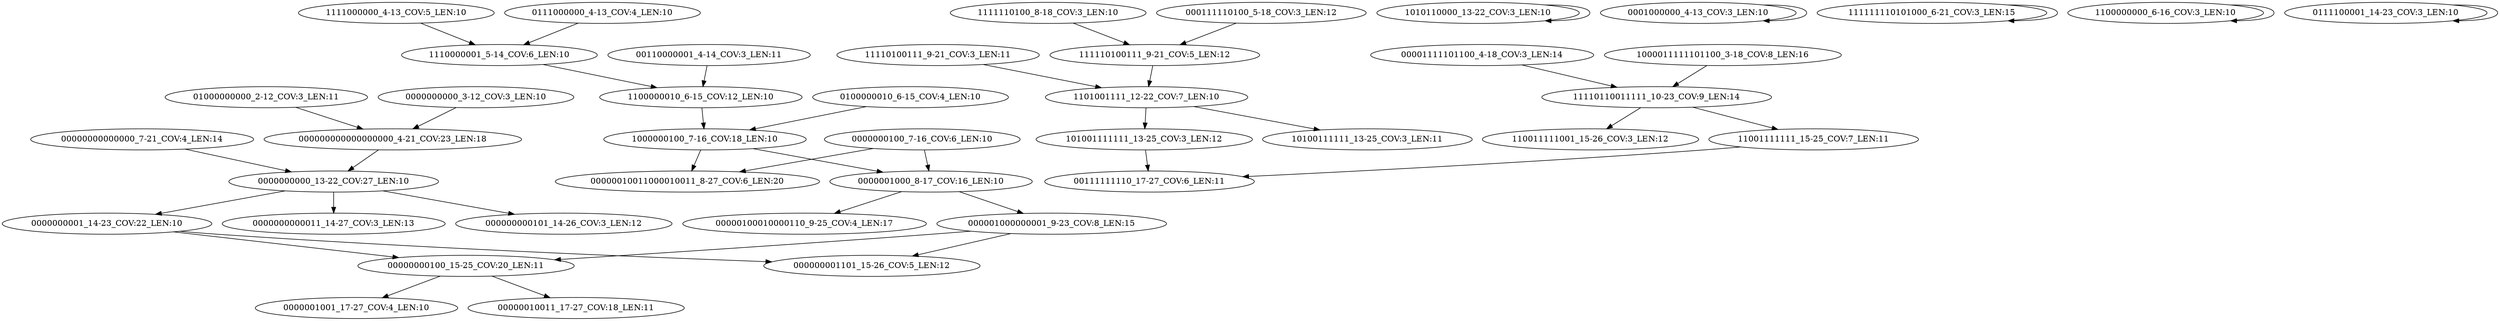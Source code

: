 digraph G {
    "0000000000_13-22_COV:27_LEN:10" -> "000000000101_14-26_COV:3_LEN:12";
    "0000000000_13-22_COV:27_LEN:10" -> "0000000000011_14-27_COV:3_LEN:13";
    "0000000000_13-22_COV:27_LEN:10" -> "0000000001_14-23_COV:22_LEN:10";
    "1111000000_4-13_COV:5_LEN:10" -> "1110000001_5-14_COV:6_LEN:10";
    "1000000100_7-16_COV:18_LEN:10" -> "00000010011000010011_8-27_COV:6_LEN:20";
    "1000000100_7-16_COV:18_LEN:10" -> "0000001000_8-17_COV:16_LEN:10";
    "00000000000000_7-21_COV:4_LEN:14" -> "0000000000_13-22_COV:27_LEN:10";
    "1100000010_6-15_COV:12_LEN:10" -> "1000000100_7-16_COV:18_LEN:10";
    "01000000000_2-12_COV:3_LEN:11" -> "000000000000000000_4-21_COV:23_LEN:18";
    "0000000000_3-12_COV:3_LEN:10" -> "000000000000000000_4-21_COV:23_LEN:18";
    "0100000010_6-15_COV:4_LEN:10" -> "1000000100_7-16_COV:18_LEN:10";
    "11110100111_9-21_COV:3_LEN:11" -> "1101001111_12-22_COV:7_LEN:10";
    "00001111101100_4-18_COV:3_LEN:14" -> "11110110011111_10-23_COV:9_LEN:14";
    "000001000000001_9-23_COV:8_LEN:15" -> "00000000100_15-25_COV:20_LEN:11";
    "000001000000001_9-23_COV:8_LEN:15" -> "000000001101_15-26_COV:5_LEN:12";
    "0111000000_4-13_COV:4_LEN:10" -> "1110000001_5-14_COV:6_LEN:10";
    "1010110000_13-22_COV:3_LEN:10" -> "1010110000_13-22_COV:3_LEN:10";
    "111110100111_9-21_COV:5_LEN:12" -> "1101001111_12-22_COV:7_LEN:10";
    "0001000000_4-13_COV:3_LEN:10" -> "0001000000_4-13_COV:3_LEN:10";
    "00000000100_15-25_COV:20_LEN:11" -> "0000001001_17-27_COV:4_LEN:10";
    "00000000100_15-25_COV:20_LEN:11" -> "00000010011_17-27_COV:18_LEN:11";
    "00110000001_4-14_COV:3_LEN:11" -> "1100000010_6-15_COV:12_LEN:10";
    "1111110100_8-18_COV:3_LEN:10" -> "111110100111_9-21_COV:5_LEN:12";
    "101001111111_13-25_COV:3_LEN:12" -> "00111111110_17-27_COV:6_LEN:11";
    "000000000000000000_4-21_COV:23_LEN:18" -> "0000000000_13-22_COV:27_LEN:10";
    "0000000100_7-16_COV:6_LEN:10" -> "00000010011000010011_8-27_COV:6_LEN:20";
    "0000000100_7-16_COV:6_LEN:10" -> "0000001000_8-17_COV:16_LEN:10";
    "11110110011111_10-23_COV:9_LEN:14" -> "110011111001_15-26_COV:3_LEN:12";
    "11110110011111_10-23_COV:9_LEN:14" -> "11001111111_15-25_COV:7_LEN:11";
    "1101001111_12-22_COV:7_LEN:10" -> "101001111111_13-25_COV:3_LEN:12";
    "1101001111_12-22_COV:7_LEN:10" -> "10100111111_13-25_COV:3_LEN:11";
    "1000011111101100_3-18_COV:8_LEN:16" -> "11110110011111_10-23_COV:9_LEN:14";
    "111111110101000_6-21_COV:3_LEN:15" -> "111111110101000_6-21_COV:3_LEN:15";
    "0000000001_14-23_COV:22_LEN:10" -> "00000000100_15-25_COV:20_LEN:11";
    "0000000001_14-23_COV:22_LEN:10" -> "000000001101_15-26_COV:5_LEN:12";
    "1100000000_6-16_COV:3_LEN:10" -> "1100000000_6-16_COV:3_LEN:10";
    "0111100001_14-23_COV:3_LEN:10" -> "0111100001_14-23_COV:3_LEN:10";
    "11001111111_15-25_COV:7_LEN:11" -> "00111111110_17-27_COV:6_LEN:11";
    "1110000001_5-14_COV:6_LEN:10" -> "1100000010_6-15_COV:12_LEN:10";
    "0000001000_8-17_COV:16_LEN:10" -> "000001000000001_9-23_COV:8_LEN:15";
    "0000001000_8-17_COV:16_LEN:10" -> "00000100010000110_9-25_COV:4_LEN:17";
    "000111110100_5-18_COV:3_LEN:12" -> "111110100111_9-21_COV:5_LEN:12";
}
